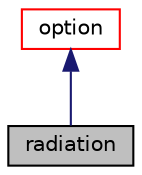 digraph "radiation"
{
  bgcolor="transparent";
  edge [fontname="Helvetica",fontsize="10",labelfontname="Helvetica",labelfontsize="10"];
  node [fontname="Helvetica",fontsize="10",shape=record];
  Node1 [label="radiation",height=0.2,width=0.4,color="black", fillcolor="grey75", style="filled" fontcolor="black"];
  Node2 -> Node1 [dir="back",color="midnightblue",fontsize="10",style="solid",fontname="Helvetica"];
  Node2 [label="option",height=0.2,width=0.4,color="red",URL="$classFoam_1_1fv_1_1option.html",tooltip="Finite volume options abstract base class. Provides a base set of controls, e.g.: ..."];
}
